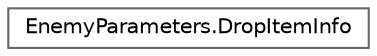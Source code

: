 digraph "クラス階層図"
{
 // LATEX_PDF_SIZE
  bgcolor="transparent";
  edge [fontname=Helvetica,fontsize=10,labelfontname=Helvetica,labelfontsize=10];
  node [fontname=Helvetica,fontsize=10,shape=box,height=0.2,width=0.4];
  rankdir="LR";
  Node0 [id="Node000000",label="EnemyParameters.DropItemInfo",height=0.2,width=0.4,color="grey40", fillcolor="white", style="filled",URL="$struct_enemy_parameters_1_1_drop_item_info.html",tooltip=" "];
}
